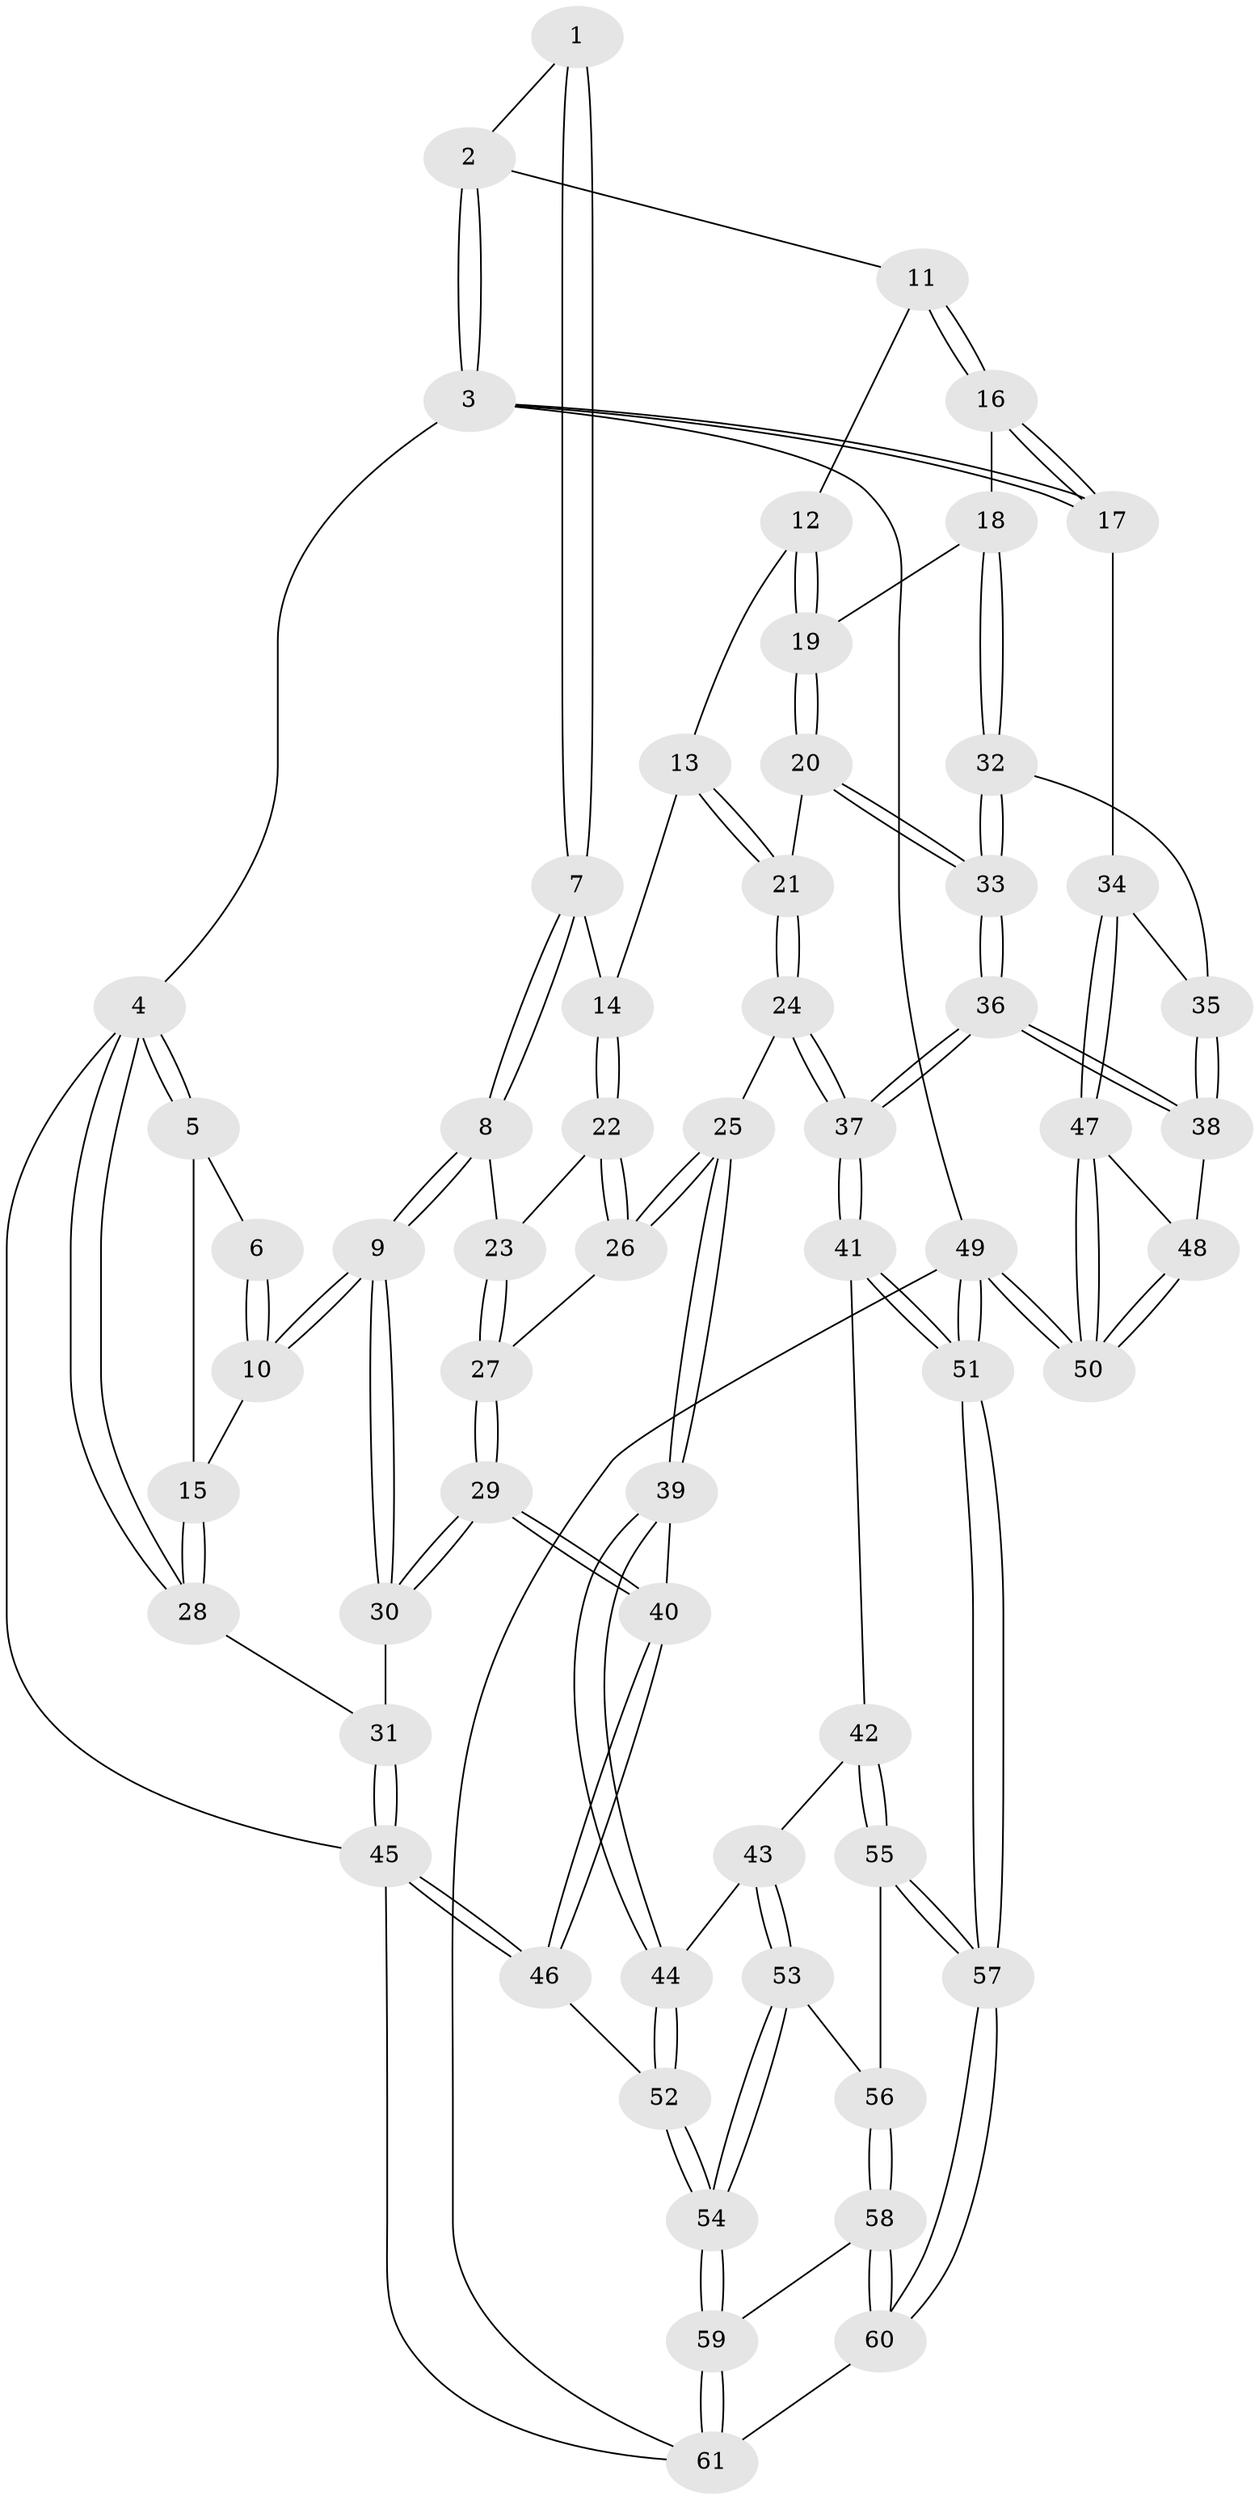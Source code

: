 // Generated by graph-tools (version 1.1) at 2025/16/03/09/25 04:16:54]
// undirected, 61 vertices, 149 edges
graph export_dot {
graph [start="1"]
  node [color=gray90,style=filled];
  1 [pos="+0.3794963990512827+0"];
  2 [pos="+0.6653128251814477+0"];
  3 [pos="+1+0"];
  4 [pos="+0+0"];
  5 [pos="+0+0"];
  6 [pos="+0.1213408324436614+0"];
  7 [pos="+0.37578810476582447+0"];
  8 [pos="+0.20225038226501643+0.18321688944166972"];
  9 [pos="+0.159464839924352+0.19750433179390914"];
  10 [pos="+0.11538227282560896+0.17536692020237576"];
  11 [pos="+0.7051325361829863+0"];
  12 [pos="+0.6685693533562326+0.06353052857818281"];
  13 [pos="+0.5204752849696139+0.16323165313391932"];
  14 [pos="+0.4315490468715126+0.12677585350449402"];
  15 [pos="+0.0793788914925651+0.17767418482589573"];
  16 [pos="+0.9689852385113031+0.2403083500633786"];
  17 [pos="+1+0.24123186663743856"];
  18 [pos="+0.8920146540793261+0.27976192222664464"];
  19 [pos="+0.6748590307566729+0.3152653048368612"];
  20 [pos="+0.6742129183749451+0.3157193321374222"];
  21 [pos="+0.6124428580205935+0.3304114486313266"];
  22 [pos="+0.3982794818657099+0.18457122905640766"];
  23 [pos="+0.24279781652156485+0.19781252069739796"];
  24 [pos="+0.5542060005280162+0.3755889485295252"];
  25 [pos="+0.43566469832196564+0.4114376571041999"];
  26 [pos="+0.41619968339190994+0.4061387271870806"];
  27 [pos="+0.3839523161867561+0.412298957608011"];
  28 [pos="+0+0.2535559155775235"];
  29 [pos="+0.20217670174596655+0.4916607342788105"];
  30 [pos="+0.165592361678334+0.4629434301784393"];
  31 [pos="+0+0.40939802683898885"];
  32 [pos="+0.8341892666441115+0.4750409710409624"];
  33 [pos="+0.7616440421072946+0.5375886727442653"];
  34 [pos="+1+0.46728795134092643"];
  35 [pos="+0.9063294413341321+0.5098829314648349"];
  36 [pos="+0.7370360114428428+0.6337722404658951"];
  37 [pos="+0.7027038342203796+0.653598626562609"];
  38 [pos="+0.8295633458990687+0.6445387840823208"];
  39 [pos="+0.4990166441546259+0.6219798965037979"];
  40 [pos="+0.20402091048029125+0.6555464845365451"];
  41 [pos="+0.6843636646360093+0.6744397261677313"];
  42 [pos="+0.6117823510374685+0.7039194465829782"];
  43 [pos="+0.5601958603335946+0.6945168436496872"];
  44 [pos="+0.5593638609204027+0.6941928851020561"];
  45 [pos="+0+0.7947187011227708"];
  46 [pos="+0.1720927072948867+0.7943209190318863"];
  47 [pos="+1+0.4744501801242746"];
  48 [pos="+0.8297454891120646+0.6445995782545078"];
  49 [pos="+1+1"];
  50 [pos="+1+1"];
  51 [pos="+1+1"];
  52 [pos="+0.2149706162735666+0.845495951191936"];
  53 [pos="+0.4680573778889684+0.876925344528001"];
  54 [pos="+0.29325270598276604+1"];
  55 [pos="+0.6100153989724533+0.8481316130693962"];
  56 [pos="+0.6028482370667522+0.8551918459415103"];
  57 [pos="+1+1"];
  58 [pos="+0.5762851301018702+0.8952675226347677"];
  59 [pos="+0.3160070256534354+1"];
  60 [pos="+0.6967766703997352+1"];
  61 [pos="+0.3179580467049454+1"];
  1 -- 2;
  1 -- 7;
  1 -- 7;
  2 -- 3;
  2 -- 3;
  2 -- 11;
  3 -- 4;
  3 -- 17;
  3 -- 17;
  3 -- 49;
  4 -- 5;
  4 -- 5;
  4 -- 28;
  4 -- 28;
  4 -- 45;
  5 -- 6;
  5 -- 15;
  6 -- 10;
  6 -- 10;
  7 -- 8;
  7 -- 8;
  7 -- 14;
  8 -- 9;
  8 -- 9;
  8 -- 23;
  9 -- 10;
  9 -- 10;
  9 -- 30;
  9 -- 30;
  10 -- 15;
  11 -- 12;
  11 -- 16;
  11 -- 16;
  12 -- 13;
  12 -- 19;
  12 -- 19;
  13 -- 14;
  13 -- 21;
  13 -- 21;
  14 -- 22;
  14 -- 22;
  15 -- 28;
  15 -- 28;
  16 -- 17;
  16 -- 17;
  16 -- 18;
  17 -- 34;
  18 -- 19;
  18 -- 32;
  18 -- 32;
  19 -- 20;
  19 -- 20;
  20 -- 21;
  20 -- 33;
  20 -- 33;
  21 -- 24;
  21 -- 24;
  22 -- 23;
  22 -- 26;
  22 -- 26;
  23 -- 27;
  23 -- 27;
  24 -- 25;
  24 -- 37;
  24 -- 37;
  25 -- 26;
  25 -- 26;
  25 -- 39;
  25 -- 39;
  26 -- 27;
  27 -- 29;
  27 -- 29;
  28 -- 31;
  29 -- 30;
  29 -- 30;
  29 -- 40;
  29 -- 40;
  30 -- 31;
  31 -- 45;
  31 -- 45;
  32 -- 33;
  32 -- 33;
  32 -- 35;
  33 -- 36;
  33 -- 36;
  34 -- 35;
  34 -- 47;
  34 -- 47;
  35 -- 38;
  35 -- 38;
  36 -- 37;
  36 -- 37;
  36 -- 38;
  36 -- 38;
  37 -- 41;
  37 -- 41;
  38 -- 48;
  39 -- 40;
  39 -- 44;
  39 -- 44;
  40 -- 46;
  40 -- 46;
  41 -- 42;
  41 -- 51;
  41 -- 51;
  42 -- 43;
  42 -- 55;
  42 -- 55;
  43 -- 44;
  43 -- 53;
  43 -- 53;
  44 -- 52;
  44 -- 52;
  45 -- 46;
  45 -- 46;
  45 -- 61;
  46 -- 52;
  47 -- 48;
  47 -- 50;
  47 -- 50;
  48 -- 50;
  48 -- 50;
  49 -- 50;
  49 -- 50;
  49 -- 51;
  49 -- 51;
  49 -- 61;
  51 -- 57;
  51 -- 57;
  52 -- 54;
  52 -- 54;
  53 -- 54;
  53 -- 54;
  53 -- 56;
  54 -- 59;
  54 -- 59;
  55 -- 56;
  55 -- 57;
  55 -- 57;
  56 -- 58;
  56 -- 58;
  57 -- 60;
  57 -- 60;
  58 -- 59;
  58 -- 60;
  58 -- 60;
  59 -- 61;
  59 -- 61;
  60 -- 61;
}
